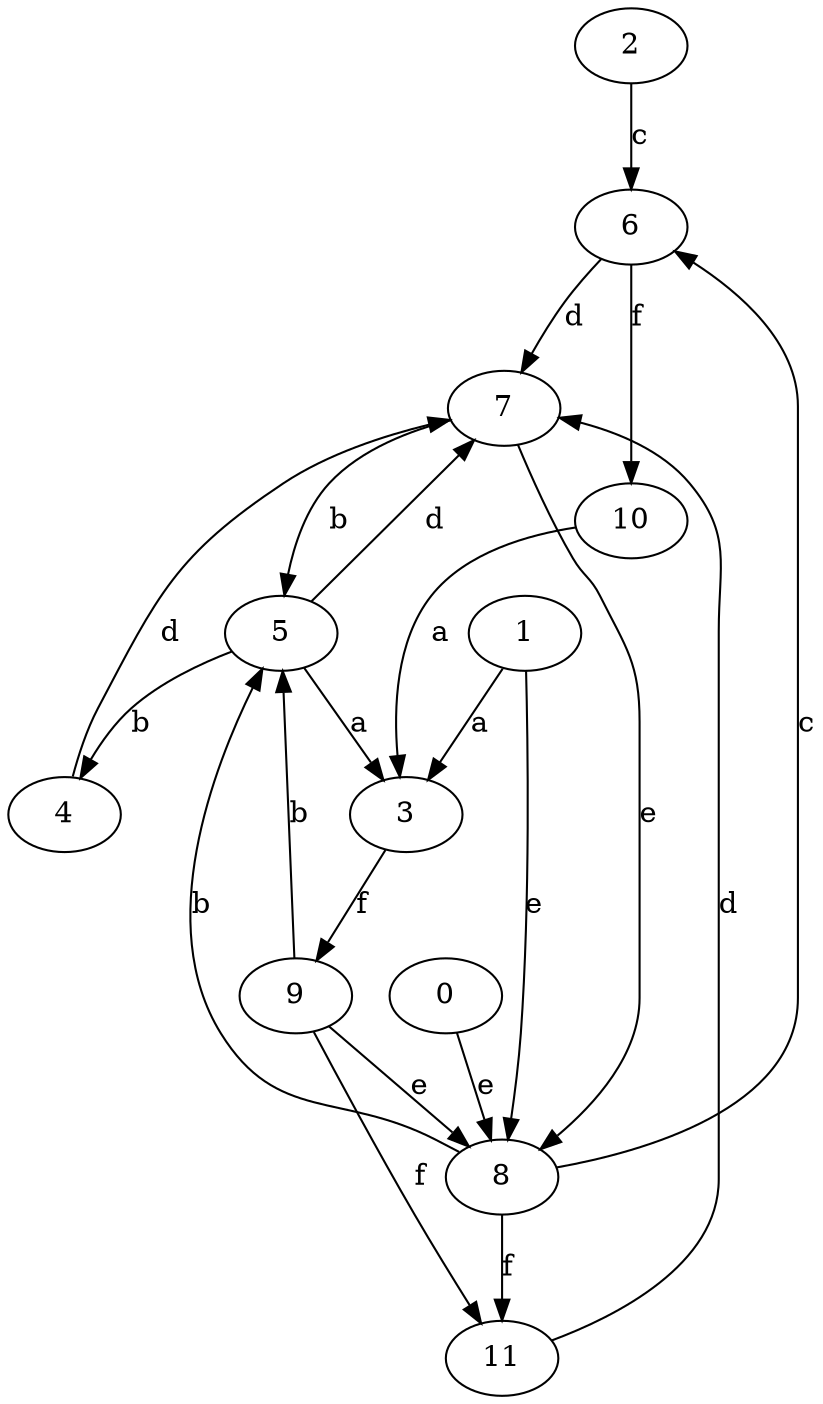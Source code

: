 strict digraph  {
2;
3;
4;
5;
6;
0;
1;
7;
8;
9;
10;
11;
2 -> 6  [label=c];
3 -> 9  [label=f];
4 -> 7  [label=d];
5 -> 3  [label=a];
5 -> 4  [label=b];
5 -> 7  [label=d];
6 -> 7  [label=d];
6 -> 10  [label=f];
0 -> 8  [label=e];
1 -> 3  [label=a];
1 -> 8  [label=e];
7 -> 5  [label=b];
7 -> 8  [label=e];
8 -> 5  [label=b];
8 -> 6  [label=c];
8 -> 11  [label=f];
9 -> 5  [label=b];
9 -> 8  [label=e];
9 -> 11  [label=f];
10 -> 3  [label=a];
11 -> 7  [label=d];
}
